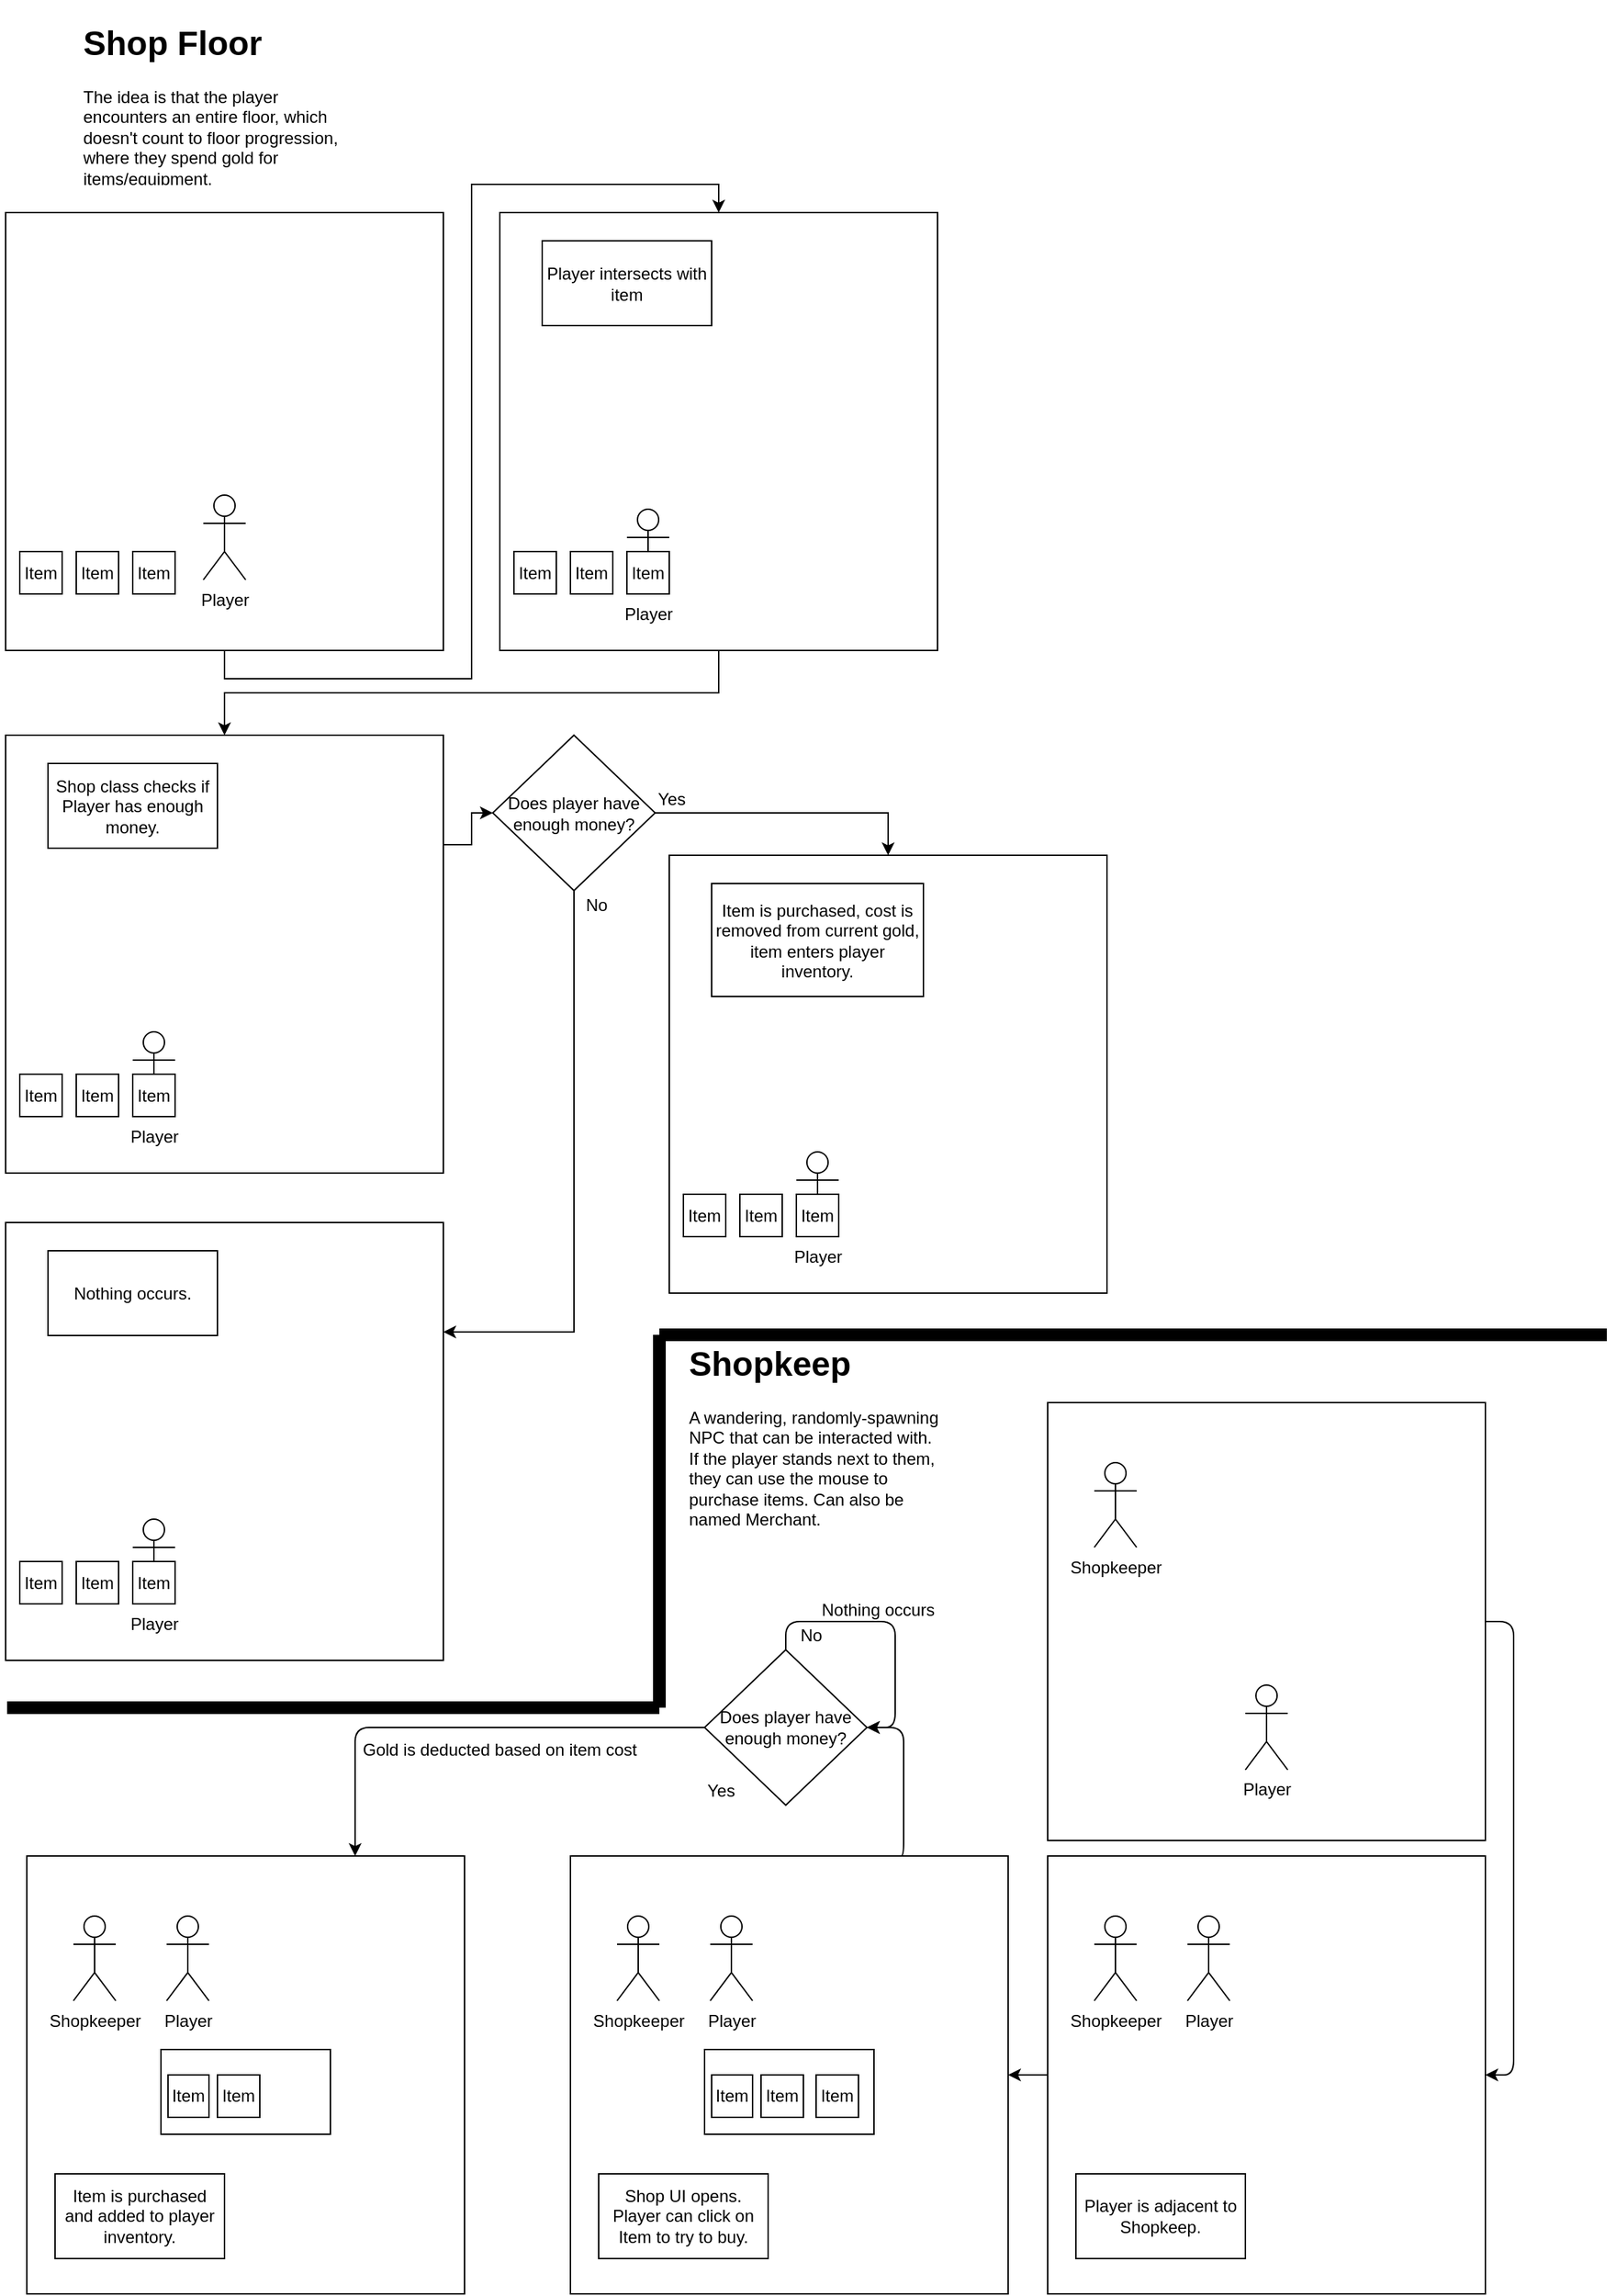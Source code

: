 <mxfile version="10.6.3" type="github"><diagram id="lnLdDDUPjPT96KJ4AKos" name="Page-1"><mxGraphModel dx="1154" dy="1593" grid="0" gridSize="10" guides="1" tooltips="1" connect="1" arrows="1" fold="1" page="1" pageScale="1" pageWidth="1169" pageHeight="827" background="none" math="0" shadow="0"><root><mxCell id="0"/><mxCell id="1" parent="0"/><mxCell id="4PWG_6LlXW4oZEOYwmG8-22" style="edgeStyle=orthogonalEdgeStyle;rounded=0;orthogonalLoop=1;jettySize=auto;html=1;exitX=0.5;exitY=1;exitDx=0;exitDy=0;entryX=0.5;entryY=0;entryDx=0;entryDy=0;" edge="1" parent="1" source="4PWG_6LlXW4oZEOYwmG8-7" target="4PWG_6LlXW4oZEOYwmG8-17"><mxGeometry relative="1" as="geometry"/></mxCell><mxCell id="4PWG_6LlXW4oZEOYwmG8-7" value="" style="whiteSpace=wrap;html=1;aspect=fixed;" vertex="1" parent="1"><mxGeometry x="10" y="-662.5" width="310" height="310" as="geometry"/></mxCell><mxCell id="4PWG_6LlXW4oZEOYwmG8-2" value="Player" style="shape=umlActor;verticalLabelPosition=bottom;labelBackgroundColor=#ffffff;verticalAlign=top;html=1;outlineConnect=0;" vertex="1" parent="1"><mxGeometry x="150" y="-462.5" width="30" height="60" as="geometry"/></mxCell><mxCell id="4PWG_6LlXW4oZEOYwmG8-6" value="&lt;h1&gt;Shop Floor&lt;/h1&gt;&lt;p&gt;&lt;span&gt;The idea is that the player encounters an entire floor, which doesn't count to floor progression, where they spend gold for items/equipment.&lt;/span&gt;&lt;br&gt;&lt;/p&gt;" style="text;html=1;strokeColor=none;fillColor=none;spacing=5;spacingTop=-20;whiteSpace=wrap;overflow=hidden;rounded=0;" vertex="1" parent="1"><mxGeometry x="60" y="-802.5" width="190" height="120" as="geometry"/></mxCell><mxCell id="4PWG_6LlXW4oZEOYwmG8-9" value="Item&lt;br&gt;" style="rounded=0;whiteSpace=wrap;html=1;" vertex="1" parent="1"><mxGeometry x="20" y="-422.5" width="30" height="30" as="geometry"/></mxCell><mxCell id="4PWG_6LlXW4oZEOYwmG8-11" value="Item&lt;br&gt;" style="rounded=0;whiteSpace=wrap;html=1;" vertex="1" parent="1"><mxGeometry x="60" y="-422.5" width="30" height="30" as="geometry"/></mxCell><mxCell id="4PWG_6LlXW4oZEOYwmG8-12" value="Item&lt;br&gt;" style="rounded=0;whiteSpace=wrap;html=1;" vertex="1" parent="1"><mxGeometry x="100" y="-422.5" width="30" height="30" as="geometry"/></mxCell><mxCell id="4PWG_6LlXW4oZEOYwmG8-30" style="edgeStyle=orthogonalEdgeStyle;rounded=0;orthogonalLoop=1;jettySize=auto;html=1;exitX=0.5;exitY=1;exitDx=0;exitDy=0;" edge="1" parent="1" source="4PWG_6LlXW4oZEOYwmG8-17" target="4PWG_6LlXW4oZEOYwmG8-24"><mxGeometry relative="1" as="geometry"/></mxCell><mxCell id="4PWG_6LlXW4oZEOYwmG8-17" value="" style="whiteSpace=wrap;html=1;aspect=fixed;" vertex="1" parent="1"><mxGeometry x="360" y="-662.5" width="310" height="310" as="geometry"/></mxCell><mxCell id="4PWG_6LlXW4oZEOYwmG8-18" value="Player" style="shape=umlActor;verticalLabelPosition=bottom;labelBackgroundColor=#ffffff;verticalAlign=top;html=1;outlineConnect=0;" vertex="1" parent="1"><mxGeometry x="450" y="-452.5" width="30" height="60" as="geometry"/></mxCell><mxCell id="4PWG_6LlXW4oZEOYwmG8-19" value="Item&lt;br&gt;" style="rounded=0;whiteSpace=wrap;html=1;" vertex="1" parent="1"><mxGeometry x="370" y="-422.5" width="30" height="30" as="geometry"/></mxCell><mxCell id="4PWG_6LlXW4oZEOYwmG8-20" value="Item&lt;br&gt;" style="rounded=0;whiteSpace=wrap;html=1;" vertex="1" parent="1"><mxGeometry x="410" y="-422.5" width="30" height="30" as="geometry"/></mxCell><mxCell id="4PWG_6LlXW4oZEOYwmG8-21" value="Item&lt;br&gt;" style="rounded=0;whiteSpace=wrap;html=1;" vertex="1" parent="1"><mxGeometry x="450" y="-422.5" width="30" height="30" as="geometry"/></mxCell><mxCell id="4PWG_6LlXW4oZEOYwmG8-23" value="Player intersects with item" style="rounded=0;whiteSpace=wrap;html=1;" vertex="1" parent="1"><mxGeometry x="390" y="-642.5" width="120" height="60" as="geometry"/></mxCell><mxCell id="4PWG_6LlXW4oZEOYwmG8-32" style="edgeStyle=orthogonalEdgeStyle;rounded=0;orthogonalLoop=1;jettySize=auto;html=1;exitX=1;exitY=0.25;exitDx=0;exitDy=0;entryX=0;entryY=0.5;entryDx=0;entryDy=0;" edge="1" parent="1" source="4PWG_6LlXW4oZEOYwmG8-24" target="4PWG_6LlXW4oZEOYwmG8-31"><mxGeometry relative="1" as="geometry"/></mxCell><mxCell id="4PWG_6LlXW4oZEOYwmG8-24" value="" style="whiteSpace=wrap;html=1;aspect=fixed;" vertex="1" parent="1"><mxGeometry x="10" y="-292.5" width="310" height="310" as="geometry"/></mxCell><mxCell id="4PWG_6LlXW4oZEOYwmG8-25" value="Player" style="shape=umlActor;verticalLabelPosition=bottom;labelBackgroundColor=#ffffff;verticalAlign=top;html=1;outlineConnect=0;" vertex="1" parent="1"><mxGeometry x="100" y="-82.5" width="30" height="60" as="geometry"/></mxCell><mxCell id="4PWG_6LlXW4oZEOYwmG8-26" value="Item&lt;br&gt;" style="rounded=0;whiteSpace=wrap;html=1;" vertex="1" parent="1"><mxGeometry x="20" y="-52.5" width="30" height="30" as="geometry"/></mxCell><mxCell id="4PWG_6LlXW4oZEOYwmG8-27" value="Item&lt;br&gt;" style="rounded=0;whiteSpace=wrap;html=1;" vertex="1" parent="1"><mxGeometry x="60" y="-52.5" width="30" height="30" as="geometry"/></mxCell><mxCell id="4PWG_6LlXW4oZEOYwmG8-28" value="Item&lt;br&gt;" style="rounded=0;whiteSpace=wrap;html=1;" vertex="1" parent="1"><mxGeometry x="100" y="-52.5" width="30" height="30" as="geometry"/></mxCell><mxCell id="4PWG_6LlXW4oZEOYwmG8-29" value="Shop class checks if Player has enough money." style="rounded=0;whiteSpace=wrap;html=1;" vertex="1" parent="1"><mxGeometry x="40" y="-272.5" width="120" height="60" as="geometry"/></mxCell><mxCell id="4PWG_6LlXW4oZEOYwmG8-41" style="edgeStyle=orthogonalEdgeStyle;rounded=0;orthogonalLoop=1;jettySize=auto;html=1;exitX=1;exitY=0.5;exitDx=0;exitDy=0;entryX=0.5;entryY=0;entryDx=0;entryDy=0;" edge="1" parent="1" source="4PWG_6LlXW4oZEOYwmG8-31" target="4PWG_6LlXW4oZEOYwmG8-35"><mxGeometry relative="1" as="geometry"/></mxCell><mxCell id="4PWG_6LlXW4oZEOYwmG8-48" style="edgeStyle=orthogonalEdgeStyle;rounded=0;orthogonalLoop=1;jettySize=auto;html=1;exitX=0.5;exitY=1;exitDx=0;exitDy=0;entryX=1;entryY=0.25;entryDx=0;entryDy=0;" edge="1" parent="1" source="4PWG_6LlXW4oZEOYwmG8-31" target="4PWG_6LlXW4oZEOYwmG8-42"><mxGeometry relative="1" as="geometry"/></mxCell><mxCell id="4PWG_6LlXW4oZEOYwmG8-31" value="Does player have enough money?" style="rhombus;whiteSpace=wrap;html=1;" vertex="1" parent="1"><mxGeometry x="355" y="-292.5" width="115" height="110" as="geometry"/></mxCell><mxCell id="4PWG_6LlXW4oZEOYwmG8-33" value="Yes" style="text;html=1;resizable=0;points=[];autosize=1;align=left;verticalAlign=top;spacingTop=-4;" vertex="1" parent="1"><mxGeometry x="470" y="-257.5" width="40" height="20" as="geometry"/></mxCell><mxCell id="4PWG_6LlXW4oZEOYwmG8-34" value="No" style="text;html=1;resizable=0;points=[];autosize=1;align=left;verticalAlign=top;spacingTop=-4;" vertex="1" parent="1"><mxGeometry x="419" y="-182.5" width="30" height="20" as="geometry"/></mxCell><mxCell id="4PWG_6LlXW4oZEOYwmG8-35" value="" style="whiteSpace=wrap;html=1;aspect=fixed;" vertex="1" parent="1"><mxGeometry x="480" y="-207.5" width="310" height="310" as="geometry"/></mxCell><mxCell id="4PWG_6LlXW4oZEOYwmG8-36" value="Player" style="shape=umlActor;verticalLabelPosition=bottom;labelBackgroundColor=#ffffff;verticalAlign=top;html=1;outlineConnect=0;" vertex="1" parent="1"><mxGeometry x="570" y="2.5" width="30" height="60" as="geometry"/></mxCell><mxCell id="4PWG_6LlXW4oZEOYwmG8-37" value="Item&lt;br&gt;" style="rounded=0;whiteSpace=wrap;html=1;" vertex="1" parent="1"><mxGeometry x="490" y="32.5" width="30" height="30" as="geometry"/></mxCell><mxCell id="4PWG_6LlXW4oZEOYwmG8-38" value="Item&lt;br&gt;" style="rounded=0;whiteSpace=wrap;html=1;" vertex="1" parent="1"><mxGeometry x="530" y="32.5" width="30" height="30" as="geometry"/></mxCell><mxCell id="4PWG_6LlXW4oZEOYwmG8-39" value="Item&lt;br&gt;" style="rounded=0;whiteSpace=wrap;html=1;" vertex="1" parent="1"><mxGeometry x="570" y="32.5" width="30" height="30" as="geometry"/></mxCell><mxCell id="4PWG_6LlXW4oZEOYwmG8-40" value="Item is purchased, cost is removed from current gold, item enters player inventory." style="rounded=0;whiteSpace=wrap;html=1;" vertex="1" parent="1"><mxGeometry x="510" y="-187.5" width="150" height="80" as="geometry"/></mxCell><mxCell id="4PWG_6LlXW4oZEOYwmG8-42" value="" style="whiteSpace=wrap;html=1;aspect=fixed;" vertex="1" parent="1"><mxGeometry x="10" y="52.5" width="310" height="310" as="geometry"/></mxCell><mxCell id="4PWG_6LlXW4oZEOYwmG8-43" value="Player" style="shape=umlActor;verticalLabelPosition=bottom;labelBackgroundColor=#ffffff;verticalAlign=top;html=1;outlineConnect=0;" vertex="1" parent="1"><mxGeometry x="100" y="262.5" width="30" height="60" as="geometry"/></mxCell><mxCell id="4PWG_6LlXW4oZEOYwmG8-44" value="Item&lt;br&gt;" style="rounded=0;whiteSpace=wrap;html=1;" vertex="1" parent="1"><mxGeometry x="20" y="292.5" width="30" height="30" as="geometry"/></mxCell><mxCell id="4PWG_6LlXW4oZEOYwmG8-45" value="Item&lt;br&gt;" style="rounded=0;whiteSpace=wrap;html=1;" vertex="1" parent="1"><mxGeometry x="60" y="292.5" width="30" height="30" as="geometry"/></mxCell><mxCell id="4PWG_6LlXW4oZEOYwmG8-46" value="Item&lt;br&gt;" style="rounded=0;whiteSpace=wrap;html=1;" vertex="1" parent="1"><mxGeometry x="100" y="292.5" width="30" height="30" as="geometry"/></mxCell><mxCell id="4PWG_6LlXW4oZEOYwmG8-47" value="Nothing occurs." style="rounded=0;whiteSpace=wrap;html=1;" vertex="1" parent="1"><mxGeometry x="40" y="72.5" width="120" height="60" as="geometry"/></mxCell><mxCell id="4PWG_6LlXW4oZEOYwmG8-49" value="&lt;h1&gt;Shopkeep&lt;/h1&gt;&lt;p&gt;A wandering, randomly-spawning NPC that can be interacted with. If the player stands next to them, they can use the mouse to purchase items. Can also be named Merchant.&lt;/p&gt;" style="text;html=1;strokeColor=none;fillColor=none;spacing=5;spacingTop=-20;whiteSpace=wrap;overflow=hidden;rounded=0;" vertex="1" parent="1"><mxGeometry x="489" y="133" width="190" height="143" as="geometry"/></mxCell><mxCell id="4PWG_6LlXW4oZEOYwmG8-50" value="" style="endArrow=none;html=1;rounded=1;strokeColor=#000000;strokeWidth=9;" edge="1" parent="1"><mxGeometry width="50" height="50" relative="1" as="geometry"><mxPoint x="11" y="396" as="sourcePoint"/><mxPoint x="473" y="396" as="targetPoint"/></mxGeometry></mxCell><mxCell id="4PWG_6LlXW4oZEOYwmG8-51" value="" style="endArrow=none;html=1;rounded=1;strokeColor=#000000;strokeWidth=9;" edge="1" parent="1"><mxGeometry width="50" height="50" relative="1" as="geometry"><mxPoint x="473" y="132" as="sourcePoint"/><mxPoint x="473" y="396" as="targetPoint"/></mxGeometry></mxCell><mxCell id="4PWG_6LlXW4oZEOYwmG8-52" value="" style="endArrow=none;html=1;rounded=1;strokeColor=#000000;strokeWidth=9;" edge="1" parent="1"><mxGeometry width="50" height="50" relative="1" as="geometry"><mxPoint x="473" y="132" as="sourcePoint"/><mxPoint x="1144" y="132" as="targetPoint"/></mxGeometry></mxCell><mxCell id="4PWG_6LlXW4oZEOYwmG8-62" style="edgeStyle=orthogonalEdgeStyle;rounded=1;orthogonalLoop=1;jettySize=auto;html=1;exitX=1;exitY=0.5;exitDx=0;exitDy=0;entryX=1;entryY=0.5;entryDx=0;entryDy=0;strokeColor=#000000;strokeWidth=1;" edge="1" parent="1" source="4PWG_6LlXW4oZEOYwmG8-53" target="4PWG_6LlXW4oZEOYwmG8-59"><mxGeometry relative="1" as="geometry"/></mxCell><mxCell id="4PWG_6LlXW4oZEOYwmG8-53" value="" style="whiteSpace=wrap;html=1;aspect=fixed;" vertex="1" parent="1"><mxGeometry x="748" y="180" width="310" height="310" as="geometry"/></mxCell><mxCell id="4PWG_6LlXW4oZEOYwmG8-54" value="Player" style="shape=umlActor;verticalLabelPosition=bottom;labelBackgroundColor=#ffffff;verticalAlign=top;html=1;outlineConnect=0;" vertex="1" parent="1"><mxGeometry x="888" y="380" width="30" height="60" as="geometry"/></mxCell><mxCell id="4PWG_6LlXW4oZEOYwmG8-58" value="Shopkeeper&lt;br&gt;&lt;br&gt;" style="shape=umlActor;verticalLabelPosition=bottom;labelBackgroundColor=#ffffff;verticalAlign=top;html=1;outlineConnect=0;" vertex="1" parent="1"><mxGeometry x="781" y="222.5" width="30" height="60" as="geometry"/></mxCell><mxCell id="4PWG_6LlXW4oZEOYwmG8-68" style="edgeStyle=orthogonalEdgeStyle;rounded=1;orthogonalLoop=1;jettySize=auto;html=1;exitX=0;exitY=0.5;exitDx=0;exitDy=0;entryX=1;entryY=0.5;entryDx=0;entryDy=0;strokeColor=#000000;strokeWidth=1;" edge="1" parent="1" source="4PWG_6LlXW4oZEOYwmG8-59" target="4PWG_6LlXW4oZEOYwmG8-64"><mxGeometry relative="1" as="geometry"/></mxCell><mxCell id="4PWG_6LlXW4oZEOYwmG8-59" value="" style="whiteSpace=wrap;html=1;aspect=fixed;" vertex="1" parent="1"><mxGeometry x="748" y="501" width="310" height="310" as="geometry"/></mxCell><mxCell id="4PWG_6LlXW4oZEOYwmG8-60" value="Player" style="shape=umlActor;verticalLabelPosition=bottom;labelBackgroundColor=#ffffff;verticalAlign=top;html=1;outlineConnect=0;" vertex="1" parent="1"><mxGeometry x="847" y="543.5" width="30" height="60" as="geometry"/></mxCell><mxCell id="4PWG_6LlXW4oZEOYwmG8-61" value="Shopkeeper&lt;br&gt;&lt;br&gt;" style="shape=umlActor;verticalLabelPosition=bottom;labelBackgroundColor=#ffffff;verticalAlign=top;html=1;outlineConnect=0;" vertex="1" parent="1"><mxGeometry x="781" y="543.5" width="30" height="60" as="geometry"/></mxCell><mxCell id="4PWG_6LlXW4oZEOYwmG8-63" value="Player is adjacent to Shopkeep." style="rounded=0;whiteSpace=wrap;html=1;" vertex="1" parent="1"><mxGeometry x="768" y="726" width="120" height="60" as="geometry"/></mxCell><mxCell id="4PWG_6LlXW4oZEOYwmG8-76" style="edgeStyle=orthogonalEdgeStyle;rounded=1;orthogonalLoop=1;jettySize=auto;html=1;exitX=0.75;exitY=0;exitDx=0;exitDy=0;entryX=1;entryY=0.5;entryDx=0;entryDy=0;strokeColor=#000000;strokeWidth=1;" edge="1" parent="1" source="4PWG_6LlXW4oZEOYwmG8-64" target="4PWG_6LlXW4oZEOYwmG8-73"><mxGeometry relative="1" as="geometry"><mxPoint x="629" y="493.5" as="sourcePoint"/><Array as="points"><mxPoint x="646" y="501"/><mxPoint x="646" y="410"/></Array></mxGeometry></mxCell><mxCell id="4PWG_6LlXW4oZEOYwmG8-64" value="" style="whiteSpace=wrap;html=1;aspect=fixed;" vertex="1" parent="1"><mxGeometry x="410" y="501" width="310" height="310" as="geometry"/></mxCell><mxCell id="4PWG_6LlXW4oZEOYwmG8-65" value="Player" style="shape=umlActor;verticalLabelPosition=bottom;labelBackgroundColor=#ffffff;verticalAlign=top;html=1;outlineConnect=0;" vertex="1" parent="1"><mxGeometry x="509" y="543.5" width="30" height="60" as="geometry"/></mxCell><mxCell id="4PWG_6LlXW4oZEOYwmG8-66" value="Shopkeeper&lt;br&gt;&lt;br&gt;" style="shape=umlActor;verticalLabelPosition=bottom;labelBackgroundColor=#ffffff;verticalAlign=top;html=1;outlineConnect=0;" vertex="1" parent="1"><mxGeometry x="443" y="543.5" width="30" height="60" as="geometry"/></mxCell><mxCell id="4PWG_6LlXW4oZEOYwmG8-67" value="Shop UI opens. Player can click on Item to try to buy." style="rounded=0;whiteSpace=wrap;html=1;" vertex="1" parent="1"><mxGeometry x="430" y="726" width="120" height="60" as="geometry"/></mxCell><mxCell id="4PWG_6LlXW4oZEOYwmG8-69" value="" style="rounded=0;whiteSpace=wrap;html=1;" vertex="1" parent="1"><mxGeometry x="505" y="638" width="120" height="60" as="geometry"/></mxCell><mxCell id="4PWG_6LlXW4oZEOYwmG8-70" value="Item&lt;br&gt;" style="rounded=0;whiteSpace=wrap;html=1;" vertex="1" parent="1"><mxGeometry x="510" y="656" width="29" height="30" as="geometry"/></mxCell><mxCell id="4PWG_6LlXW4oZEOYwmG8-71" value="Item&lt;br&gt;" style="rounded=0;whiteSpace=wrap;html=1;" vertex="1" parent="1"><mxGeometry x="545" y="656" width="30" height="30" as="geometry"/></mxCell><mxCell id="4PWG_6LlXW4oZEOYwmG8-72" value="Item&lt;br&gt;" style="rounded=0;whiteSpace=wrap;html=1;" vertex="1" parent="1"><mxGeometry x="584" y="656" width="30" height="30" as="geometry"/></mxCell><mxCell id="4PWG_6LlXW4oZEOYwmG8-88" style="edgeStyle=orthogonalEdgeStyle;rounded=1;orthogonalLoop=1;jettySize=auto;html=1;exitX=0;exitY=0.5;exitDx=0;exitDy=0;entryX=0.75;entryY=0;entryDx=0;entryDy=0;strokeColor=#000000;strokeWidth=1;" edge="1" parent="1" source="4PWG_6LlXW4oZEOYwmG8-73" target="4PWG_6LlXW4oZEOYwmG8-77"><mxGeometry relative="1" as="geometry"/></mxCell><mxCell id="4PWG_6LlXW4oZEOYwmG8-73" value="Does player have enough money?" style="rhombus;whiteSpace=wrap;html=1;" vertex="1" parent="1"><mxGeometry x="505" y="355" width="115" height="110" as="geometry"/></mxCell><mxCell id="4PWG_6LlXW4oZEOYwmG8-74" value="Yes" style="text;html=1;resizable=0;points=[];autosize=1;align=left;verticalAlign=top;spacingTop=-4;" vertex="1" parent="1"><mxGeometry x="505" y="445" width="40" height="20" as="geometry"/></mxCell><mxCell id="4PWG_6LlXW4oZEOYwmG8-75" value="No" style="text;html=1;resizable=0;points=[];autosize=1;align=left;verticalAlign=top;spacingTop=-4;" vertex="1" parent="1"><mxGeometry x="571" y="335" width="30" height="20" as="geometry"/></mxCell><mxCell id="4PWG_6LlXW4oZEOYwmG8-77" value="" style="whiteSpace=wrap;html=1;aspect=fixed;" vertex="1" parent="1"><mxGeometry x="25" y="501" width="310" height="310" as="geometry"/></mxCell><mxCell id="4PWG_6LlXW4oZEOYwmG8-78" value="Player" style="shape=umlActor;verticalLabelPosition=bottom;labelBackgroundColor=#ffffff;verticalAlign=top;html=1;outlineConnect=0;" vertex="1" parent="1"><mxGeometry x="124" y="543.5" width="30" height="60" as="geometry"/></mxCell><mxCell id="4PWG_6LlXW4oZEOYwmG8-79" value="Shopkeeper&lt;br&gt;&lt;br&gt;" style="shape=umlActor;verticalLabelPosition=bottom;labelBackgroundColor=#ffffff;verticalAlign=top;html=1;outlineConnect=0;" vertex="1" parent="1"><mxGeometry x="58" y="543.5" width="30" height="60" as="geometry"/></mxCell><mxCell id="4PWG_6LlXW4oZEOYwmG8-80" value="Item is purchased and added to player inventory." style="rounded=0;whiteSpace=wrap;html=1;" vertex="1" parent="1"><mxGeometry x="45" y="726" width="120" height="60" as="geometry"/></mxCell><mxCell id="4PWG_6LlXW4oZEOYwmG8-81" value="" style="rounded=0;whiteSpace=wrap;html=1;" vertex="1" parent="1"><mxGeometry x="120" y="638" width="120" height="60" as="geometry"/></mxCell><mxCell id="4PWG_6LlXW4oZEOYwmG8-82" value="Item&lt;br&gt;" style="rounded=0;whiteSpace=wrap;html=1;" vertex="1" parent="1"><mxGeometry x="125" y="656" width="29" height="30" as="geometry"/></mxCell><mxCell id="4PWG_6LlXW4oZEOYwmG8-83" value="Item&lt;br&gt;" style="rounded=0;whiteSpace=wrap;html=1;" vertex="1" parent="1"><mxGeometry x="160" y="656" width="30" height="30" as="geometry"/></mxCell><mxCell id="4PWG_6LlXW4oZEOYwmG8-86" style="edgeStyle=orthogonalEdgeStyle;rounded=1;orthogonalLoop=1;jettySize=auto;html=1;exitX=0.5;exitY=0;exitDx=0;exitDy=0;entryX=1;entryY=0.5;entryDx=0;entryDy=0;strokeColor=#000000;strokeWidth=1;" edge="1" parent="1" source="4PWG_6LlXW4oZEOYwmG8-73" target="4PWG_6LlXW4oZEOYwmG8-73"><mxGeometry relative="1" as="geometry"/></mxCell><mxCell id="4PWG_6LlXW4oZEOYwmG8-87" value="Nothing occurs" style="text;html=1;resizable=0;points=[];autosize=1;align=left;verticalAlign=top;spacingTop=-4;" vertex="1" parent="1"><mxGeometry x="586" y="317" width="99" height="11" as="geometry"/></mxCell><mxCell id="4PWG_6LlXW4oZEOYwmG8-89" value="Gold is deducted based on item cost" style="text;html=1;resizable=0;points=[];autosize=1;align=left;verticalAlign=top;spacingTop=-4;" vertex="1" parent="1"><mxGeometry x="261" y="415.5" width="209" height="11" as="geometry"/></mxCell></root></mxGraphModel></diagram></mxfile>
